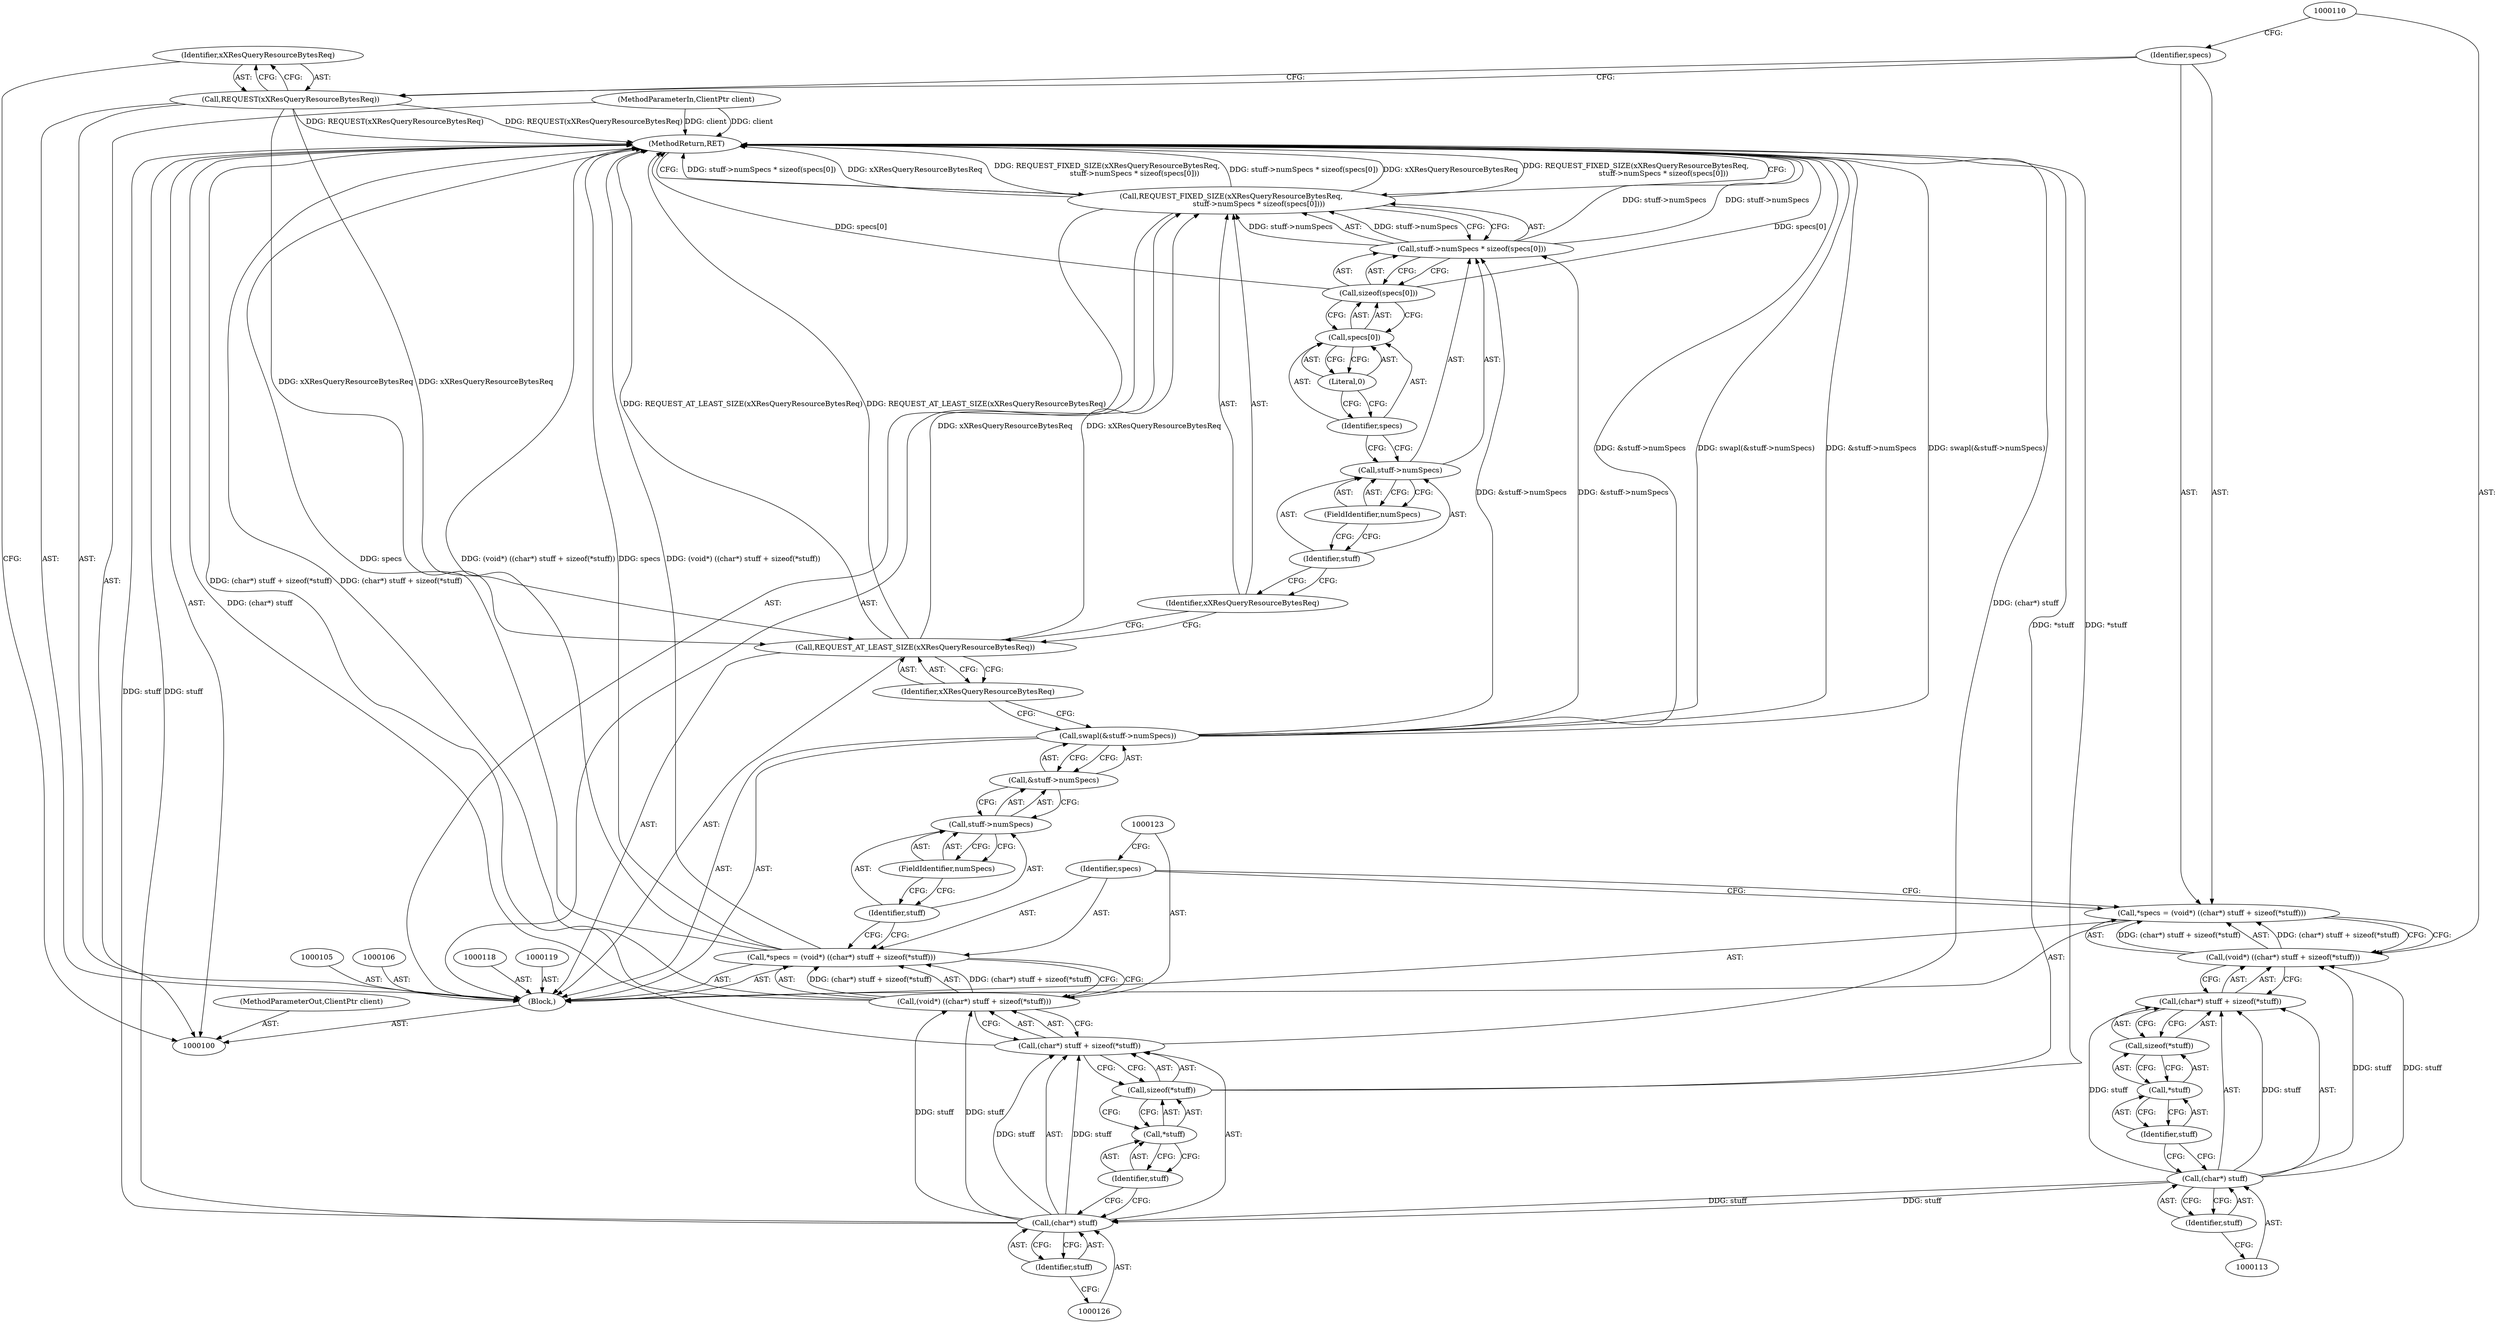 digraph "1_xserver_cad5a1050b7184d828aef9c1dd151c3ab649d37e_2" {
"1000148" [label="(MethodReturn,RET)"];
"1000101" [label="(MethodParameterIn,ClientPtr client)"];
"1000214" [label="(MethodParameterOut,ClientPtr client)"];
"1000137" [label="(Identifier,xXResQueryResourceBytesReq)"];
"1000136" [label="(Call,REQUEST_AT_LEAST_SIZE(xXResQueryResourceBytesReq))"];
"1000139" [label="(Identifier,xXResQueryResourceBytesReq)"];
"1000138" [label="(Call,REQUEST_FIXED_SIZE(xXResQueryResourceBytesReq,\n                        stuff->numSpecs * sizeof(specs[0])))"];
"1000140" [label="(Call,stuff->numSpecs * sizeof(specs[0]))"];
"1000141" [label="(Call,stuff->numSpecs)"];
"1000142" [label="(Identifier,stuff)"];
"1000143" [label="(FieldIdentifier,numSpecs)"];
"1000144" [label="(Call,sizeof(specs[0]))"];
"1000145" [label="(Call,specs[0])"];
"1000146" [label="(Identifier,specs)"];
"1000147" [label="(Literal,0)"];
"1000102" [label="(Block,)"];
"1000104" [label="(Identifier,xXResQueryResourceBytesReq)"];
"1000103" [label="(Call,REQUEST(xXResQueryResourceBytesReq))"];
"1000107" [label="(Call,*specs = (void*) ((char*) stuff + sizeof(*stuff)))"];
"1000108" [label="(Identifier,specs)"];
"1000109" [label="(Call,(void*) ((char*) stuff + sizeof(*stuff)))"];
"1000111" [label="(Call,(char*) stuff + sizeof(*stuff))"];
"1000112" [label="(Call,(char*) stuff)"];
"1000114" [label="(Identifier,stuff)"];
"1000115" [label="(Call,sizeof(*stuff))"];
"1000116" [label="(Call,*stuff)"];
"1000117" [label="(Identifier,stuff)"];
"1000120" [label="(Call,*specs = (void*) ((char*) stuff + sizeof(*stuff)))"];
"1000121" [label="(Identifier,specs)"];
"1000122" [label="(Call,(void*) ((char*) stuff + sizeof(*stuff)))"];
"1000124" [label="(Call,(char*) stuff + sizeof(*stuff))"];
"1000125" [label="(Call,(char*) stuff)"];
"1000127" [label="(Identifier,stuff)"];
"1000128" [label="(Call,sizeof(*stuff))"];
"1000129" [label="(Call,*stuff)"];
"1000130" [label="(Identifier,stuff)"];
"1000132" [label="(Call,&stuff->numSpecs)"];
"1000133" [label="(Call,stuff->numSpecs)"];
"1000134" [label="(Identifier,stuff)"];
"1000135" [label="(FieldIdentifier,numSpecs)"];
"1000131" [label="(Call,swapl(&stuff->numSpecs))"];
"1000148" -> "1000100"  [label="AST: "];
"1000148" -> "1000138"  [label="CFG: "];
"1000124" -> "1000148"  [label="DDG: (char*) stuff"];
"1000138" -> "1000148"  [label="DDG: stuff->numSpecs * sizeof(specs[0])"];
"1000138" -> "1000148"  [label="DDG: xXResQueryResourceBytesReq"];
"1000138" -> "1000148"  [label="DDG: REQUEST_FIXED_SIZE(xXResQueryResourceBytesReq,\n                        stuff->numSpecs * sizeof(specs[0]))"];
"1000120" -> "1000148"  [label="DDG: specs"];
"1000120" -> "1000148"  [label="DDG: (void*) ((char*) stuff + sizeof(*stuff))"];
"1000125" -> "1000148"  [label="DDG: stuff"];
"1000131" -> "1000148"  [label="DDG: &stuff->numSpecs"];
"1000131" -> "1000148"  [label="DDG: swapl(&stuff->numSpecs)"];
"1000140" -> "1000148"  [label="DDG: stuff->numSpecs"];
"1000128" -> "1000148"  [label="DDG: *stuff"];
"1000103" -> "1000148"  [label="DDG: REQUEST(xXResQueryResourceBytesReq)"];
"1000101" -> "1000148"  [label="DDG: client"];
"1000136" -> "1000148"  [label="DDG: REQUEST_AT_LEAST_SIZE(xXResQueryResourceBytesReq)"];
"1000144" -> "1000148"  [label="DDG: specs[0]"];
"1000122" -> "1000148"  [label="DDG: (char*) stuff + sizeof(*stuff)"];
"1000101" -> "1000100"  [label="AST: "];
"1000101" -> "1000148"  [label="DDG: client"];
"1000214" -> "1000100"  [label="AST: "];
"1000137" -> "1000136"  [label="AST: "];
"1000137" -> "1000131"  [label="CFG: "];
"1000136" -> "1000137"  [label="CFG: "];
"1000136" -> "1000102"  [label="AST: "];
"1000136" -> "1000137"  [label="CFG: "];
"1000137" -> "1000136"  [label="AST: "];
"1000139" -> "1000136"  [label="CFG: "];
"1000136" -> "1000148"  [label="DDG: REQUEST_AT_LEAST_SIZE(xXResQueryResourceBytesReq)"];
"1000103" -> "1000136"  [label="DDG: xXResQueryResourceBytesReq"];
"1000136" -> "1000138"  [label="DDG: xXResQueryResourceBytesReq"];
"1000139" -> "1000138"  [label="AST: "];
"1000139" -> "1000136"  [label="CFG: "];
"1000142" -> "1000139"  [label="CFG: "];
"1000138" -> "1000102"  [label="AST: "];
"1000138" -> "1000140"  [label="CFG: "];
"1000139" -> "1000138"  [label="AST: "];
"1000140" -> "1000138"  [label="AST: "];
"1000148" -> "1000138"  [label="CFG: "];
"1000138" -> "1000148"  [label="DDG: stuff->numSpecs * sizeof(specs[0])"];
"1000138" -> "1000148"  [label="DDG: xXResQueryResourceBytesReq"];
"1000138" -> "1000148"  [label="DDG: REQUEST_FIXED_SIZE(xXResQueryResourceBytesReq,\n                        stuff->numSpecs * sizeof(specs[0]))"];
"1000136" -> "1000138"  [label="DDG: xXResQueryResourceBytesReq"];
"1000140" -> "1000138"  [label="DDG: stuff->numSpecs"];
"1000140" -> "1000138"  [label="AST: "];
"1000140" -> "1000144"  [label="CFG: "];
"1000141" -> "1000140"  [label="AST: "];
"1000144" -> "1000140"  [label="AST: "];
"1000138" -> "1000140"  [label="CFG: "];
"1000140" -> "1000148"  [label="DDG: stuff->numSpecs"];
"1000140" -> "1000138"  [label="DDG: stuff->numSpecs"];
"1000131" -> "1000140"  [label="DDG: &stuff->numSpecs"];
"1000141" -> "1000140"  [label="AST: "];
"1000141" -> "1000143"  [label="CFG: "];
"1000142" -> "1000141"  [label="AST: "];
"1000143" -> "1000141"  [label="AST: "];
"1000146" -> "1000141"  [label="CFG: "];
"1000142" -> "1000141"  [label="AST: "];
"1000142" -> "1000139"  [label="CFG: "];
"1000143" -> "1000142"  [label="CFG: "];
"1000143" -> "1000141"  [label="AST: "];
"1000143" -> "1000142"  [label="CFG: "];
"1000141" -> "1000143"  [label="CFG: "];
"1000144" -> "1000140"  [label="AST: "];
"1000144" -> "1000145"  [label="CFG: "];
"1000145" -> "1000144"  [label="AST: "];
"1000140" -> "1000144"  [label="CFG: "];
"1000144" -> "1000148"  [label="DDG: specs[0]"];
"1000145" -> "1000144"  [label="AST: "];
"1000145" -> "1000147"  [label="CFG: "];
"1000146" -> "1000145"  [label="AST: "];
"1000147" -> "1000145"  [label="AST: "];
"1000144" -> "1000145"  [label="CFG: "];
"1000146" -> "1000145"  [label="AST: "];
"1000146" -> "1000141"  [label="CFG: "];
"1000147" -> "1000146"  [label="CFG: "];
"1000147" -> "1000145"  [label="AST: "];
"1000147" -> "1000146"  [label="CFG: "];
"1000145" -> "1000147"  [label="CFG: "];
"1000102" -> "1000100"  [label="AST: "];
"1000103" -> "1000102"  [label="AST: "];
"1000105" -> "1000102"  [label="AST: "];
"1000106" -> "1000102"  [label="AST: "];
"1000107" -> "1000102"  [label="AST: "];
"1000118" -> "1000102"  [label="AST: "];
"1000119" -> "1000102"  [label="AST: "];
"1000120" -> "1000102"  [label="AST: "];
"1000131" -> "1000102"  [label="AST: "];
"1000136" -> "1000102"  [label="AST: "];
"1000138" -> "1000102"  [label="AST: "];
"1000104" -> "1000103"  [label="AST: "];
"1000104" -> "1000100"  [label="CFG: "];
"1000103" -> "1000104"  [label="CFG: "];
"1000103" -> "1000102"  [label="AST: "];
"1000103" -> "1000104"  [label="CFG: "];
"1000104" -> "1000103"  [label="AST: "];
"1000108" -> "1000103"  [label="CFG: "];
"1000103" -> "1000148"  [label="DDG: REQUEST(xXResQueryResourceBytesReq)"];
"1000103" -> "1000136"  [label="DDG: xXResQueryResourceBytesReq"];
"1000107" -> "1000102"  [label="AST: "];
"1000107" -> "1000109"  [label="CFG: "];
"1000108" -> "1000107"  [label="AST: "];
"1000109" -> "1000107"  [label="AST: "];
"1000121" -> "1000107"  [label="CFG: "];
"1000109" -> "1000107"  [label="DDG: (char*) stuff + sizeof(*stuff)"];
"1000108" -> "1000107"  [label="AST: "];
"1000108" -> "1000103"  [label="CFG: "];
"1000110" -> "1000108"  [label="CFG: "];
"1000109" -> "1000107"  [label="AST: "];
"1000109" -> "1000111"  [label="CFG: "];
"1000110" -> "1000109"  [label="AST: "];
"1000111" -> "1000109"  [label="AST: "];
"1000107" -> "1000109"  [label="CFG: "];
"1000109" -> "1000107"  [label="DDG: (char*) stuff + sizeof(*stuff)"];
"1000112" -> "1000109"  [label="DDG: stuff"];
"1000111" -> "1000109"  [label="AST: "];
"1000111" -> "1000115"  [label="CFG: "];
"1000112" -> "1000111"  [label="AST: "];
"1000115" -> "1000111"  [label="AST: "];
"1000109" -> "1000111"  [label="CFG: "];
"1000112" -> "1000111"  [label="DDG: stuff"];
"1000112" -> "1000111"  [label="AST: "];
"1000112" -> "1000114"  [label="CFG: "];
"1000113" -> "1000112"  [label="AST: "];
"1000114" -> "1000112"  [label="AST: "];
"1000117" -> "1000112"  [label="CFG: "];
"1000112" -> "1000109"  [label="DDG: stuff"];
"1000112" -> "1000111"  [label="DDG: stuff"];
"1000112" -> "1000125"  [label="DDG: stuff"];
"1000114" -> "1000112"  [label="AST: "];
"1000114" -> "1000113"  [label="CFG: "];
"1000112" -> "1000114"  [label="CFG: "];
"1000115" -> "1000111"  [label="AST: "];
"1000115" -> "1000116"  [label="CFG: "];
"1000116" -> "1000115"  [label="AST: "];
"1000111" -> "1000115"  [label="CFG: "];
"1000116" -> "1000115"  [label="AST: "];
"1000116" -> "1000117"  [label="CFG: "];
"1000117" -> "1000116"  [label="AST: "];
"1000115" -> "1000116"  [label="CFG: "];
"1000117" -> "1000116"  [label="AST: "];
"1000117" -> "1000112"  [label="CFG: "];
"1000116" -> "1000117"  [label="CFG: "];
"1000120" -> "1000102"  [label="AST: "];
"1000120" -> "1000122"  [label="CFG: "];
"1000121" -> "1000120"  [label="AST: "];
"1000122" -> "1000120"  [label="AST: "];
"1000134" -> "1000120"  [label="CFG: "];
"1000120" -> "1000148"  [label="DDG: specs"];
"1000120" -> "1000148"  [label="DDG: (void*) ((char*) stuff + sizeof(*stuff))"];
"1000122" -> "1000120"  [label="DDG: (char*) stuff + sizeof(*stuff)"];
"1000121" -> "1000120"  [label="AST: "];
"1000121" -> "1000107"  [label="CFG: "];
"1000123" -> "1000121"  [label="CFG: "];
"1000122" -> "1000120"  [label="AST: "];
"1000122" -> "1000124"  [label="CFG: "];
"1000123" -> "1000122"  [label="AST: "];
"1000124" -> "1000122"  [label="AST: "];
"1000120" -> "1000122"  [label="CFG: "];
"1000122" -> "1000148"  [label="DDG: (char*) stuff + sizeof(*stuff)"];
"1000122" -> "1000120"  [label="DDG: (char*) stuff + sizeof(*stuff)"];
"1000125" -> "1000122"  [label="DDG: stuff"];
"1000124" -> "1000122"  [label="AST: "];
"1000124" -> "1000128"  [label="CFG: "];
"1000125" -> "1000124"  [label="AST: "];
"1000128" -> "1000124"  [label="AST: "];
"1000122" -> "1000124"  [label="CFG: "];
"1000124" -> "1000148"  [label="DDG: (char*) stuff"];
"1000125" -> "1000124"  [label="DDG: stuff"];
"1000125" -> "1000124"  [label="AST: "];
"1000125" -> "1000127"  [label="CFG: "];
"1000126" -> "1000125"  [label="AST: "];
"1000127" -> "1000125"  [label="AST: "];
"1000130" -> "1000125"  [label="CFG: "];
"1000125" -> "1000148"  [label="DDG: stuff"];
"1000125" -> "1000122"  [label="DDG: stuff"];
"1000125" -> "1000124"  [label="DDG: stuff"];
"1000112" -> "1000125"  [label="DDG: stuff"];
"1000127" -> "1000125"  [label="AST: "];
"1000127" -> "1000126"  [label="CFG: "];
"1000125" -> "1000127"  [label="CFG: "];
"1000128" -> "1000124"  [label="AST: "];
"1000128" -> "1000129"  [label="CFG: "];
"1000129" -> "1000128"  [label="AST: "];
"1000124" -> "1000128"  [label="CFG: "];
"1000128" -> "1000148"  [label="DDG: *stuff"];
"1000129" -> "1000128"  [label="AST: "];
"1000129" -> "1000130"  [label="CFG: "];
"1000130" -> "1000129"  [label="AST: "];
"1000128" -> "1000129"  [label="CFG: "];
"1000130" -> "1000129"  [label="AST: "];
"1000130" -> "1000125"  [label="CFG: "];
"1000129" -> "1000130"  [label="CFG: "];
"1000132" -> "1000131"  [label="AST: "];
"1000132" -> "1000133"  [label="CFG: "];
"1000133" -> "1000132"  [label="AST: "];
"1000131" -> "1000132"  [label="CFG: "];
"1000133" -> "1000132"  [label="AST: "];
"1000133" -> "1000135"  [label="CFG: "];
"1000134" -> "1000133"  [label="AST: "];
"1000135" -> "1000133"  [label="AST: "];
"1000132" -> "1000133"  [label="CFG: "];
"1000134" -> "1000133"  [label="AST: "];
"1000134" -> "1000120"  [label="CFG: "];
"1000135" -> "1000134"  [label="CFG: "];
"1000135" -> "1000133"  [label="AST: "];
"1000135" -> "1000134"  [label="CFG: "];
"1000133" -> "1000135"  [label="CFG: "];
"1000131" -> "1000102"  [label="AST: "];
"1000131" -> "1000132"  [label="CFG: "];
"1000132" -> "1000131"  [label="AST: "];
"1000137" -> "1000131"  [label="CFG: "];
"1000131" -> "1000148"  [label="DDG: &stuff->numSpecs"];
"1000131" -> "1000148"  [label="DDG: swapl(&stuff->numSpecs)"];
"1000131" -> "1000140"  [label="DDG: &stuff->numSpecs"];
}
